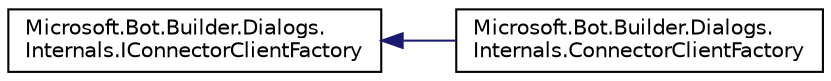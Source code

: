 digraph "Graphical Class Hierarchy"
{
  edge [fontname="Helvetica",fontsize="10",labelfontname="Helvetica",labelfontsize="10"];
  node [fontname="Helvetica",fontsize="10",shape=record];
  rankdir="LR";
  Node1 [label="Microsoft.Bot.Builder.Dialogs.\lInternals.IConnectorClientFactory",height=0.2,width=0.4,color="black", fillcolor="white", style="filled",URL="$db/de6/interface_microsoft_1_1_bot_1_1_builder_1_1_dialogs_1_1_internals_1_1_i_connector_client_factory.html",tooltip="Factory for IConnectorClient. "];
  Node1 -> Node2 [dir="back",color="midnightblue",fontsize="10",style="solid",fontname="Helvetica"];
  Node2 [label="Microsoft.Bot.Builder.Dialogs.\lInternals.ConnectorClientFactory",height=0.2,width=0.4,color="black", fillcolor="white", style="filled",URL="$d8/d82/class_microsoft_1_1_bot_1_1_builder_1_1_dialogs_1_1_internals_1_1_connector_client_factory.html"];
}
